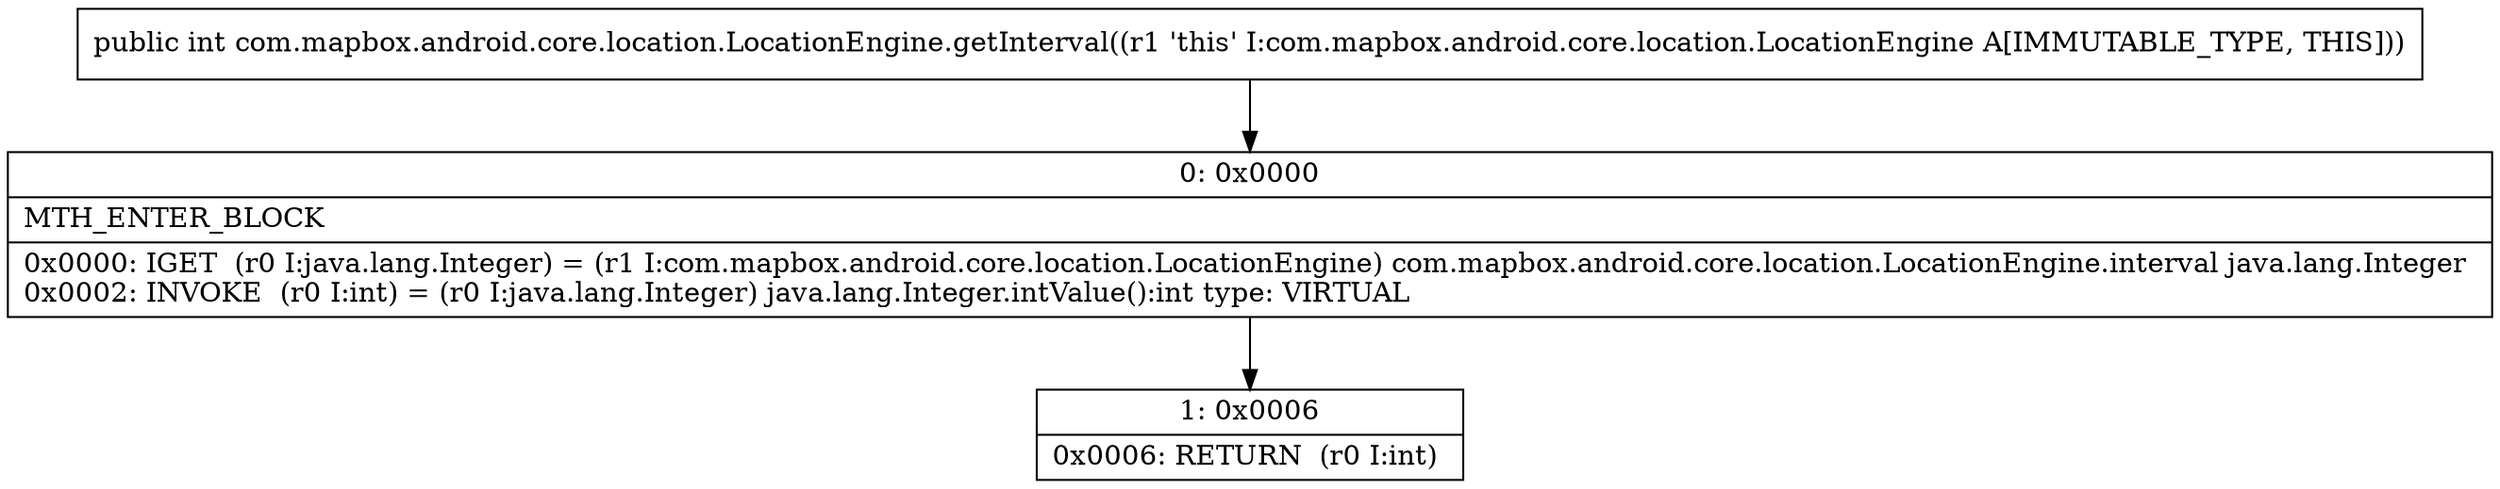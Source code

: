 digraph "CFG forcom.mapbox.android.core.location.LocationEngine.getInterval()I" {
Node_0 [shape=record,label="{0\:\ 0x0000|MTH_ENTER_BLOCK\l|0x0000: IGET  (r0 I:java.lang.Integer) = (r1 I:com.mapbox.android.core.location.LocationEngine) com.mapbox.android.core.location.LocationEngine.interval java.lang.Integer \l0x0002: INVOKE  (r0 I:int) = (r0 I:java.lang.Integer) java.lang.Integer.intValue():int type: VIRTUAL \l}"];
Node_1 [shape=record,label="{1\:\ 0x0006|0x0006: RETURN  (r0 I:int) \l}"];
MethodNode[shape=record,label="{public int com.mapbox.android.core.location.LocationEngine.getInterval((r1 'this' I:com.mapbox.android.core.location.LocationEngine A[IMMUTABLE_TYPE, THIS])) }"];
MethodNode -> Node_0;
Node_0 -> Node_1;
}

